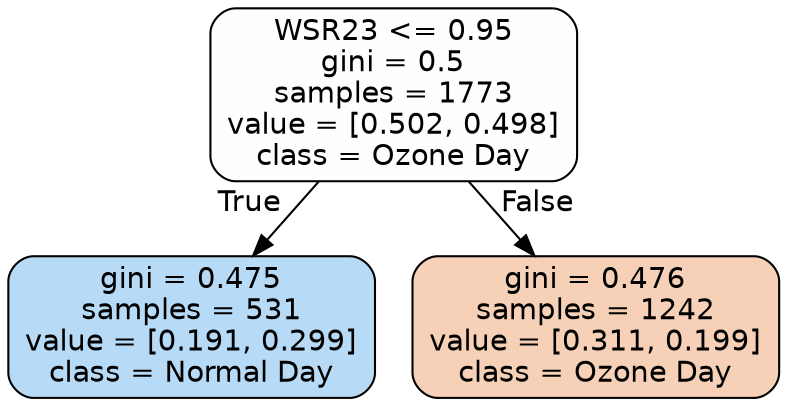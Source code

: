 digraph Tree {
node [shape=box, style="filled, rounded", color="black", fontname=helvetica] ;
edge [fontname=helvetica] ;
0 [label="WSR23 <= 0.95\ngini = 0.5\nsamples = 1773\nvalue = [0.502, 0.498]\nclass = Ozone Day", fillcolor="#fffefe"] ;
1 [label="gini = 0.475\nsamples = 531\nvalue = [0.191, 0.299]\nclass = Normal Day", fillcolor="#b7dbf6"] ;
0 -> 1 [labeldistance=2.5, labelangle=45, headlabel="True"] ;
2 [label="gini = 0.476\nsamples = 1242\nvalue = [0.311, 0.199]\nclass = Ozone Day", fillcolor="#f6d1b7"] ;
0 -> 2 [labeldistance=2.5, labelangle=-45, headlabel="False"] ;
}